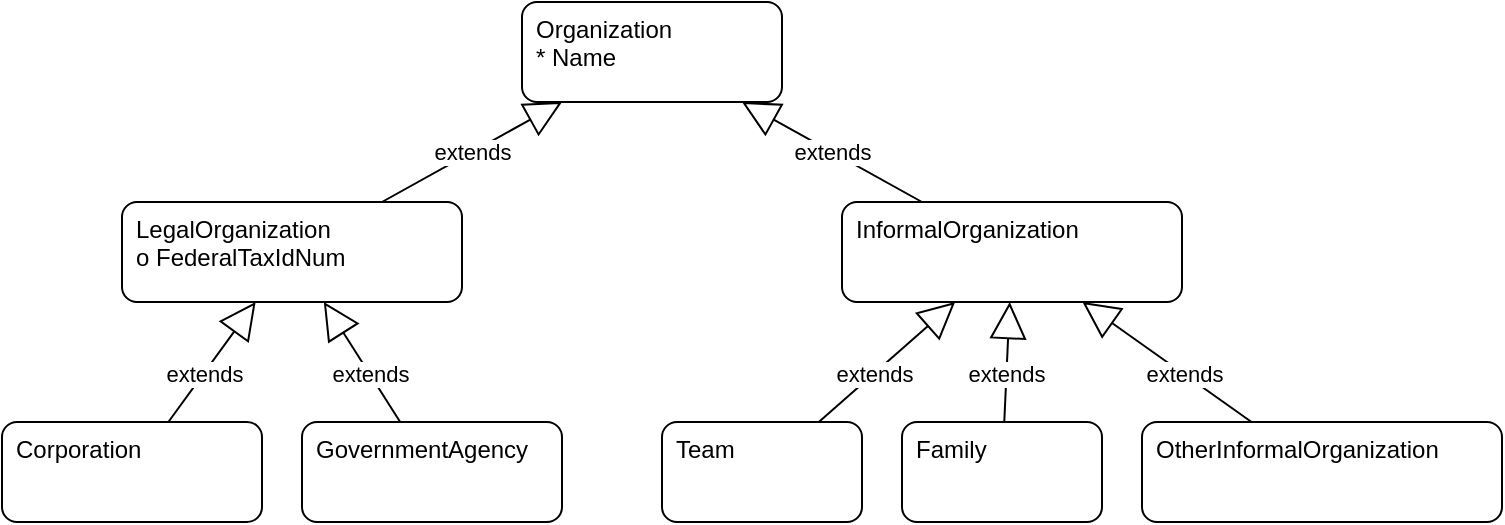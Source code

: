 <mxfile version="28.2.5">
  <diagram name="Page-1" id="7XUURtsWi7NvFYTWN6Y5">
    <mxGraphModel dx="927" dy="1851" grid="1" gridSize="10" guides="1" tooltips="1" connect="1" arrows="1" fold="1" page="1" pageScale="1" pageWidth="850" pageHeight="1100" math="0" shadow="0">
      <root>
        <mxCell id="0" />
        <mxCell id="1" parent="0" />
        <mxCell id="gx6_36p2fhPoFDvD785E-1" value="Organization&lt;div&gt;* Name&lt;/div&gt;" style="rounded=1;whiteSpace=wrap;html=1;verticalAlign=top;align=left;spacingTop=0;spacingLeft=5;" vertex="1" parent="1">
          <mxGeometry x="340" y="-300" width="130" height="50" as="geometry" />
        </mxCell>
        <mxCell id="gx6_36p2fhPoFDvD785E-2" value="LegalOrganization&lt;div&gt;o FederalTaxIdNum&lt;/div&gt;" style="rounded=1;whiteSpace=wrap;html=1;verticalAlign=top;align=left;spacingTop=0;spacingLeft=5;" vertex="1" parent="1">
          <mxGeometry x="140" y="-200" width="170" height="50" as="geometry" />
        </mxCell>
        <mxCell id="gx6_36p2fhPoFDvD785E-3" value="InformalOrganization&lt;div&gt;&lt;br&gt;&lt;/div&gt;" style="rounded=1;whiteSpace=wrap;html=1;verticalAlign=top;align=left;spacingTop=0;spacingLeft=5;" vertex="1" parent="1">
          <mxGeometry x="500" y="-200" width="170" height="50" as="geometry" />
        </mxCell>
        <mxCell id="gx6_36p2fhPoFDvD785E-4" value="Corporation" style="rounded=1;whiteSpace=wrap;html=1;verticalAlign=top;align=left;spacingTop=0;spacingLeft=5;" vertex="1" parent="1">
          <mxGeometry x="80" y="-90" width="130" height="50" as="geometry" />
        </mxCell>
        <mxCell id="gx6_36p2fhPoFDvD785E-5" value="GovernmentAgency" style="rounded=1;whiteSpace=wrap;html=1;verticalAlign=top;align=left;spacingTop=0;spacingLeft=5;" vertex="1" parent="1">
          <mxGeometry x="230" y="-90" width="130" height="50" as="geometry" />
        </mxCell>
        <mxCell id="gx6_36p2fhPoFDvD785E-6" value="Team" style="rounded=1;whiteSpace=wrap;html=1;verticalAlign=top;align=left;spacingTop=0;spacingLeft=5;" vertex="1" parent="1">
          <mxGeometry x="410" y="-90" width="100" height="50" as="geometry" />
        </mxCell>
        <mxCell id="gx6_36p2fhPoFDvD785E-7" value="Family" style="rounded=1;whiteSpace=wrap;html=1;verticalAlign=top;align=left;spacingTop=0;spacingLeft=5;" vertex="1" parent="1">
          <mxGeometry x="530" y="-90" width="100" height="50" as="geometry" />
        </mxCell>
        <mxCell id="gx6_36p2fhPoFDvD785E-8" value="OtherInformalOrganization" style="rounded=1;whiteSpace=wrap;html=1;verticalAlign=top;align=left;spacingTop=0;spacingLeft=5;" vertex="1" parent="1">
          <mxGeometry x="650" y="-90" width="180" height="50" as="geometry" />
        </mxCell>
        <mxCell id="gx6_36p2fhPoFDvD785E-9" value="extends" style="endArrow=block;endSize=16;endFill=0;html=1;rounded=0;" edge="1" parent="1" source="gx6_36p2fhPoFDvD785E-2" target="gx6_36p2fhPoFDvD785E-1">
          <mxGeometry width="160" relative="1" as="geometry">
            <mxPoint x="290" y="-80" as="sourcePoint" />
            <mxPoint x="450" y="-80" as="targetPoint" />
          </mxGeometry>
        </mxCell>
        <mxCell id="gx6_36p2fhPoFDvD785E-10" value="" style="endArrow=block;endSize=16;endFill=0;html=1;rounded=0;" edge="1" parent="1" source="gx6_36p2fhPoFDvD785E-3" target="gx6_36p2fhPoFDvD785E-1">
          <mxGeometry width="160" relative="1" as="geometry">
            <mxPoint x="470" y="-180" as="sourcePoint" />
            <mxPoint x="530" y="-230" as="targetPoint" />
          </mxGeometry>
        </mxCell>
        <mxCell id="gx6_36p2fhPoFDvD785E-12" value="extends" style="edgeLabel;html=1;align=center;verticalAlign=middle;resizable=0;points=[];" vertex="1" connectable="0" parent="gx6_36p2fhPoFDvD785E-10">
          <mxGeometry x="0.007" relative="1" as="geometry">
            <mxPoint as="offset" />
          </mxGeometry>
        </mxCell>
        <mxCell id="gx6_36p2fhPoFDvD785E-11" value="" style="endArrow=block;endSize=16;endFill=0;html=1;rounded=0;" edge="1" parent="1" source="gx6_36p2fhPoFDvD785E-4" target="gx6_36p2fhPoFDvD785E-2">
          <mxGeometry width="160" relative="1" as="geometry">
            <mxPoint x="340" y="-110" as="sourcePoint" />
            <mxPoint x="400" y="-160" as="targetPoint" />
          </mxGeometry>
        </mxCell>
        <mxCell id="gx6_36p2fhPoFDvD785E-13" value="extends" style="edgeLabel;html=1;align=center;verticalAlign=middle;resizable=0;points=[];" vertex="1" connectable="0" parent="gx6_36p2fhPoFDvD785E-11">
          <mxGeometry x="-0.195" relative="1" as="geometry">
            <mxPoint as="offset" />
          </mxGeometry>
        </mxCell>
        <mxCell id="gx6_36p2fhPoFDvD785E-14" value="" style="endArrow=block;endSize=16;endFill=0;html=1;rounded=0;" edge="1" parent="1" source="gx6_36p2fhPoFDvD785E-5" target="gx6_36p2fhPoFDvD785E-2">
          <mxGeometry width="160" relative="1" as="geometry">
            <mxPoint x="330" y="-60" as="sourcePoint" />
            <mxPoint x="370" y="-110" as="targetPoint" />
          </mxGeometry>
        </mxCell>
        <mxCell id="gx6_36p2fhPoFDvD785E-15" value="extends" style="edgeLabel;html=1;align=center;verticalAlign=middle;resizable=0;points=[];" vertex="1" connectable="0" parent="gx6_36p2fhPoFDvD785E-14">
          <mxGeometry x="-0.195" relative="1" as="geometry">
            <mxPoint as="offset" />
          </mxGeometry>
        </mxCell>
        <mxCell id="gx6_36p2fhPoFDvD785E-16" value="" style="endArrow=block;endSize=16;endFill=0;html=1;rounded=0;" edge="1" parent="1" source="gx6_36p2fhPoFDvD785E-6" target="gx6_36p2fhPoFDvD785E-3">
          <mxGeometry width="160" relative="1" as="geometry">
            <mxPoint x="460" y="-60" as="sourcePoint" />
            <mxPoint x="500" y="-110" as="targetPoint" />
          </mxGeometry>
        </mxCell>
        <mxCell id="gx6_36p2fhPoFDvD785E-17" value="extends" style="edgeLabel;html=1;align=center;verticalAlign=middle;resizable=0;points=[];" vertex="1" connectable="0" parent="gx6_36p2fhPoFDvD785E-16">
          <mxGeometry x="-0.195" relative="1" as="geometry">
            <mxPoint as="offset" />
          </mxGeometry>
        </mxCell>
        <mxCell id="gx6_36p2fhPoFDvD785E-18" value="" style="endArrow=block;endSize=16;endFill=0;html=1;rounded=0;" edge="1" parent="1" source="gx6_36p2fhPoFDvD785E-7" target="gx6_36p2fhPoFDvD785E-3">
          <mxGeometry width="160" relative="1" as="geometry">
            <mxPoint x="570" y="-60" as="sourcePoint" />
            <mxPoint x="610" y="-110" as="targetPoint" />
          </mxGeometry>
        </mxCell>
        <mxCell id="gx6_36p2fhPoFDvD785E-19" value="extends" style="edgeLabel;html=1;align=center;verticalAlign=middle;resizable=0;points=[];" vertex="1" connectable="0" parent="gx6_36p2fhPoFDvD785E-18">
          <mxGeometry x="-0.195" relative="1" as="geometry">
            <mxPoint as="offset" />
          </mxGeometry>
        </mxCell>
        <mxCell id="gx6_36p2fhPoFDvD785E-20" value="" style="endArrow=block;endSize=16;endFill=0;html=1;rounded=0;" edge="1" parent="1" source="gx6_36p2fhPoFDvD785E-8" target="gx6_36p2fhPoFDvD785E-3">
          <mxGeometry width="160" relative="1" as="geometry">
            <mxPoint x="650" y="-90" as="sourcePoint" />
            <mxPoint x="690" y="-140" as="targetPoint" />
          </mxGeometry>
        </mxCell>
        <mxCell id="gx6_36p2fhPoFDvD785E-21" value="extends" style="edgeLabel;html=1;align=center;verticalAlign=middle;resizable=0;points=[];" vertex="1" connectable="0" parent="gx6_36p2fhPoFDvD785E-20">
          <mxGeometry x="-0.195" relative="1" as="geometry">
            <mxPoint as="offset" />
          </mxGeometry>
        </mxCell>
      </root>
    </mxGraphModel>
  </diagram>
</mxfile>
